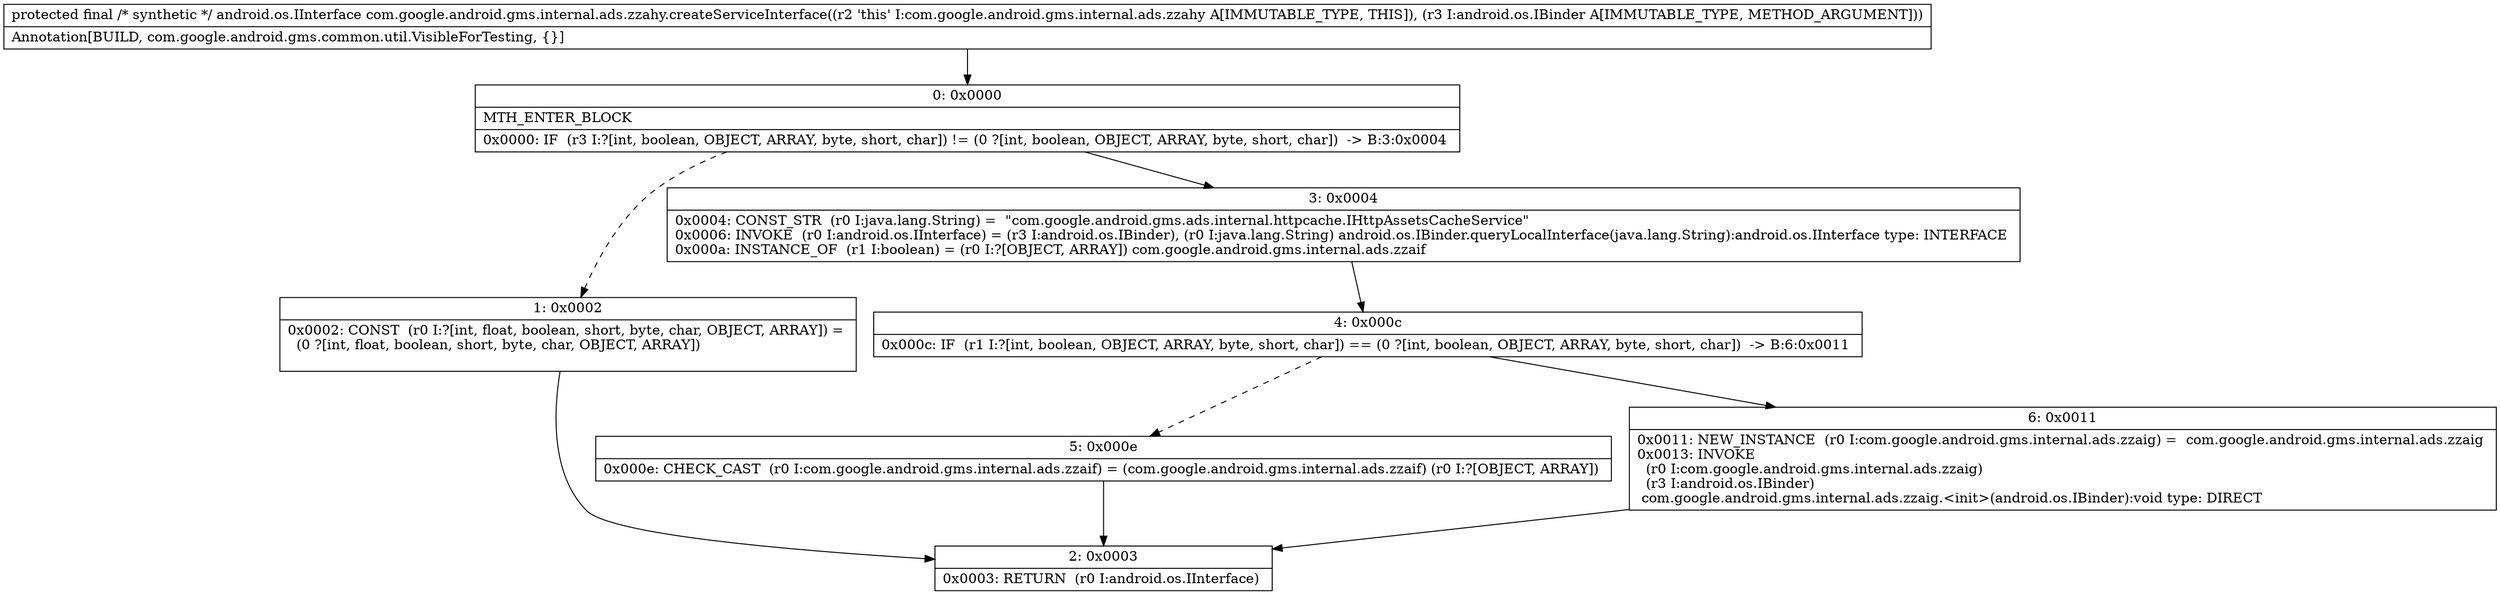 digraph "CFG forcom.google.android.gms.internal.ads.zzahy.createServiceInterface(Landroid\/os\/IBinder;)Landroid\/os\/IInterface;" {
Node_0 [shape=record,label="{0\:\ 0x0000|MTH_ENTER_BLOCK\l|0x0000: IF  (r3 I:?[int, boolean, OBJECT, ARRAY, byte, short, char]) != (0 ?[int, boolean, OBJECT, ARRAY, byte, short, char])  \-\> B:3:0x0004 \l}"];
Node_1 [shape=record,label="{1\:\ 0x0002|0x0002: CONST  (r0 I:?[int, float, boolean, short, byte, char, OBJECT, ARRAY]) = \l  (0 ?[int, float, boolean, short, byte, char, OBJECT, ARRAY])\l \l}"];
Node_2 [shape=record,label="{2\:\ 0x0003|0x0003: RETURN  (r0 I:android.os.IInterface) \l}"];
Node_3 [shape=record,label="{3\:\ 0x0004|0x0004: CONST_STR  (r0 I:java.lang.String) =  \"com.google.android.gms.ads.internal.httpcache.IHttpAssetsCacheService\" \l0x0006: INVOKE  (r0 I:android.os.IInterface) = (r3 I:android.os.IBinder), (r0 I:java.lang.String) android.os.IBinder.queryLocalInterface(java.lang.String):android.os.IInterface type: INTERFACE \l0x000a: INSTANCE_OF  (r1 I:boolean) = (r0 I:?[OBJECT, ARRAY]) com.google.android.gms.internal.ads.zzaif \l}"];
Node_4 [shape=record,label="{4\:\ 0x000c|0x000c: IF  (r1 I:?[int, boolean, OBJECT, ARRAY, byte, short, char]) == (0 ?[int, boolean, OBJECT, ARRAY, byte, short, char])  \-\> B:6:0x0011 \l}"];
Node_5 [shape=record,label="{5\:\ 0x000e|0x000e: CHECK_CAST  (r0 I:com.google.android.gms.internal.ads.zzaif) = (com.google.android.gms.internal.ads.zzaif) (r0 I:?[OBJECT, ARRAY]) \l}"];
Node_6 [shape=record,label="{6\:\ 0x0011|0x0011: NEW_INSTANCE  (r0 I:com.google.android.gms.internal.ads.zzaig) =  com.google.android.gms.internal.ads.zzaig \l0x0013: INVOKE  \l  (r0 I:com.google.android.gms.internal.ads.zzaig)\l  (r3 I:android.os.IBinder)\l com.google.android.gms.internal.ads.zzaig.\<init\>(android.os.IBinder):void type: DIRECT \l}"];
MethodNode[shape=record,label="{protected final \/* synthetic *\/ android.os.IInterface com.google.android.gms.internal.ads.zzahy.createServiceInterface((r2 'this' I:com.google.android.gms.internal.ads.zzahy A[IMMUTABLE_TYPE, THIS]), (r3 I:android.os.IBinder A[IMMUTABLE_TYPE, METHOD_ARGUMENT]))  | Annotation[BUILD, com.google.android.gms.common.util.VisibleForTesting, \{\}]\l}"];
MethodNode -> Node_0;
Node_0 -> Node_1[style=dashed];
Node_0 -> Node_3;
Node_1 -> Node_2;
Node_3 -> Node_4;
Node_4 -> Node_5[style=dashed];
Node_4 -> Node_6;
Node_5 -> Node_2;
Node_6 -> Node_2;
}

